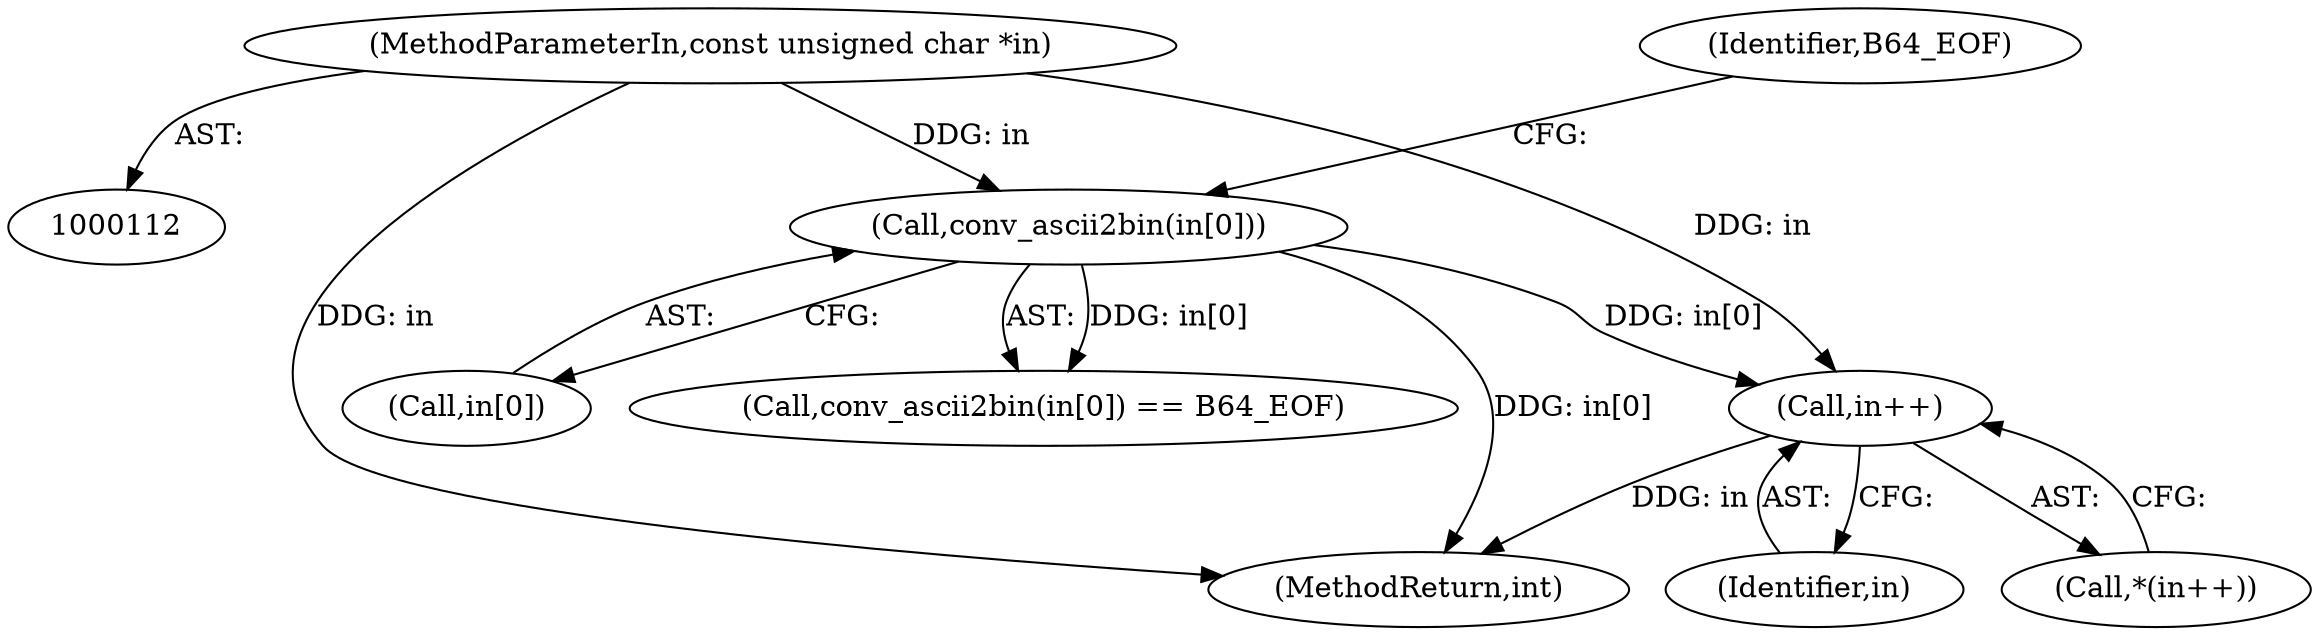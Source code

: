 digraph "0_openssl_d0666f289ac013094bbbf547bfbcd616199b7d2d@pointer" {
"1000207" [label="(Call,in++)"];
"1000174" [label="(Call,conv_ascii2bin(in[0]))"];
"1000116" [label="(MethodParameterIn,const unsigned char *in)"];
"1000116" [label="(MethodParameterIn,const unsigned char *in)"];
"1000175" [label="(Call,in[0])"];
"1000173" [label="(Call,conv_ascii2bin(in[0]) == B64_EOF)"];
"1000178" [label="(Identifier,B64_EOF)"];
"1000208" [label="(Identifier,in)"];
"1000174" [label="(Call,conv_ascii2bin(in[0]))"];
"1000207" [label="(Call,in++)"];
"1000206" [label="(Call,*(in++))"];
"1000433" [label="(MethodReturn,int)"];
"1000207" -> "1000206"  [label="AST: "];
"1000207" -> "1000208"  [label="CFG: "];
"1000208" -> "1000207"  [label="AST: "];
"1000206" -> "1000207"  [label="CFG: "];
"1000207" -> "1000433"  [label="DDG: in"];
"1000174" -> "1000207"  [label="DDG: in[0]"];
"1000116" -> "1000207"  [label="DDG: in"];
"1000174" -> "1000173"  [label="AST: "];
"1000174" -> "1000175"  [label="CFG: "];
"1000175" -> "1000174"  [label="AST: "];
"1000178" -> "1000174"  [label="CFG: "];
"1000174" -> "1000433"  [label="DDG: in[0]"];
"1000174" -> "1000173"  [label="DDG: in[0]"];
"1000116" -> "1000174"  [label="DDG: in"];
"1000116" -> "1000112"  [label="AST: "];
"1000116" -> "1000433"  [label="DDG: in"];
}
